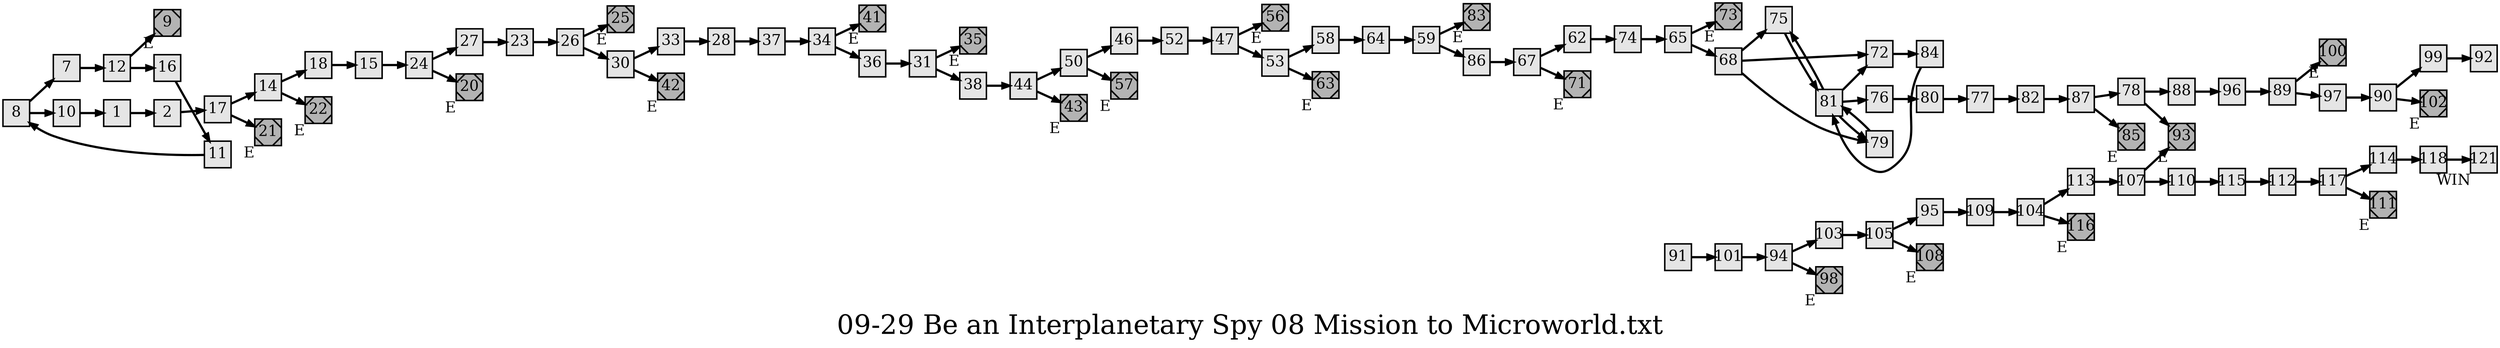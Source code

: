 digraph g{
  graph [ label="09-29 Be an Interplanetary Spy 08 Mission to Microworld.txt" rankdir=LR, ordering=out, fontsize=36, nodesep="0.35", ranksep="0.45"];
  node  [shape=rect, penwidth=2, fontsize=20, style=filled, fillcolor=grey90, margin="0,0", labelfloat=true, regular=true, fixedsize=true];
  edge  [labelfloat=true, penwidth=3, fontsize=12];

  1 -> 2;
  2 -> 17;
  7 -> 12;
  8 -> 7;
  8 -> 10;
  9	[ xlabel="E", shape=Msquare, fontsize=20, fillcolor=grey70 ];
  10 -> 1;
  11 -> 8;
  12 -> 9;
  12 -> 16;
  14 -> 18;
  14 -> 22;
  15 -> 24;
  16 -> 11;
  17 -> 14;
  17 -> 21;
  18 -> 15;
  20	[ xlabel="E", shape=Msquare, fontsize=20, fillcolor=grey70 ];
  21	[ xlabel="E", shape=Msquare, fontsize=20, fillcolor=grey70 ];
  22	[ xlabel="E", shape=Msquare, fontsize=20, fillcolor=grey70 ];
  23 -> 26;
  24 -> 27;
  24 -> 20;
  25	[ xlabel="E", shape=Msquare, fontsize=20, fillcolor=grey70 ];
  26 -> 25;
  26 -> 30;
  27 -> 23;
  28 -> 37;
  30 -> 33;
  30 -> 42;
  31 -> 35;
  31 -> 38;
  33 -> 28;
  34 -> 41;
  34 -> 36;
  35	[ xlabel="E", shape=Msquare, fontsize=20, fillcolor=grey70 ];
  36 -> 31;
  37 -> 34;
  38 -> 44;
  41	[ xlabel="E", shape=Msquare, fontsize=20, fillcolor=grey70 ];
  42	[ xlabel="E", shape=Msquare, fontsize=20, fillcolor=grey70 ];
  43	[ xlabel="E", shape=Msquare, fontsize=20, fillcolor=grey70 ];
  44 -> 50;
  44 -> 43;
  46 -> 52;
  47 -> 56;
  47 -> 53;
  50 -> 46;
  50 -> 57;
  52 -> 47;
  53 -> 58;
  53 -> 63;
  56	[ xlabel="E", shape=Msquare, fontsize=20, fillcolor=grey70 ];
  57	[ xlabel="E", shape=Msquare, fontsize=20, fillcolor=grey70 ];
  58 -> 64;
  59 -> 83;
  59 -> 86;
  62 -> 74;
  63	[ xlabel="E", shape=Msquare, fontsize=20, fillcolor=grey70 ];
  64 -> 59;
  65 -> 73;
  65 -> 68;
  67 -> 62;
  67 -> 71;
  68 -> 75;
  68 -> 72;
  68 -> 79;
  71	[ xlabel="E", shape=Msquare, fontsize=20, fillcolor=grey70 ];
  72 -> 84;
  73	[ xlabel="E", shape=Msquare, fontsize=20, fillcolor=grey70 ];
  74 -> 65;
  75 -> 81;
  76 -> 80;
  77 -> 82;
  78 -> 88;
  78 -> 93;
  79 -> 81;
  80 -> 77;
  81 -> 72;
  81 -> 76;
  81 -> 79;
  81 -> 75;
  82 -> 87;
  83	[ xlabel="E", shape=Msquare, fontsize=20, fillcolor=grey70 ];
  84 -> 81;
  85	[ xlabel="E", shape=Msquare, fontsize=20, fillcolor=grey70 ];
  86 -> 67;
  87 -> 78;
  87 -> 85;
  88 -> 96;
  89 -> 100;
  89 -> 97;
  90 -> 99;
  90 -> 102;
  91 -> 101;
  93	[ xlabel="E", shape=Msquare, fontsize=20, fillcolor=grey70 ];
  94 -> 103;
  94 -> 98;
  95 -> 109;
  96 -> 89;
  97 -> 90;
  98	[ xlabel="E", shape=Msquare, fontsize=20, fillcolor=grey70 ];
  99 -> 92;
  100	[ xlabel="E", shape=Msquare, fontsize=20, fillcolor=grey70 ];
  101 -> 94;
  102	[ xlabel="E", shape=Msquare, fontsize=20, fillcolor=grey70 ];
  103 -> 105;
  104 -> 113;
  104 -> 116;
  105 -> 95;
  105 -> 108;
  107 -> 93;
  107 -> 110;
  108	[ xlabel="E", shape=Msquare, fontsize=20, fillcolor=grey70 ];
  109 -> 104;
  110 -> 115;
  111	[ xlabel="E", shape=Msquare, fontsize=20, fillcolor=grey70 ];
  112 -> 117;
  113 -> 107;
  114 -> 118;
  115 -> 112;
  116	[ xlabel="E", shape=Msquare, fontsize=20, fillcolor=grey70 ];
  117 -> 114;
  117 -> 111;
  118 -> 121;
  121	[ xlabel="WIN" ];
}

